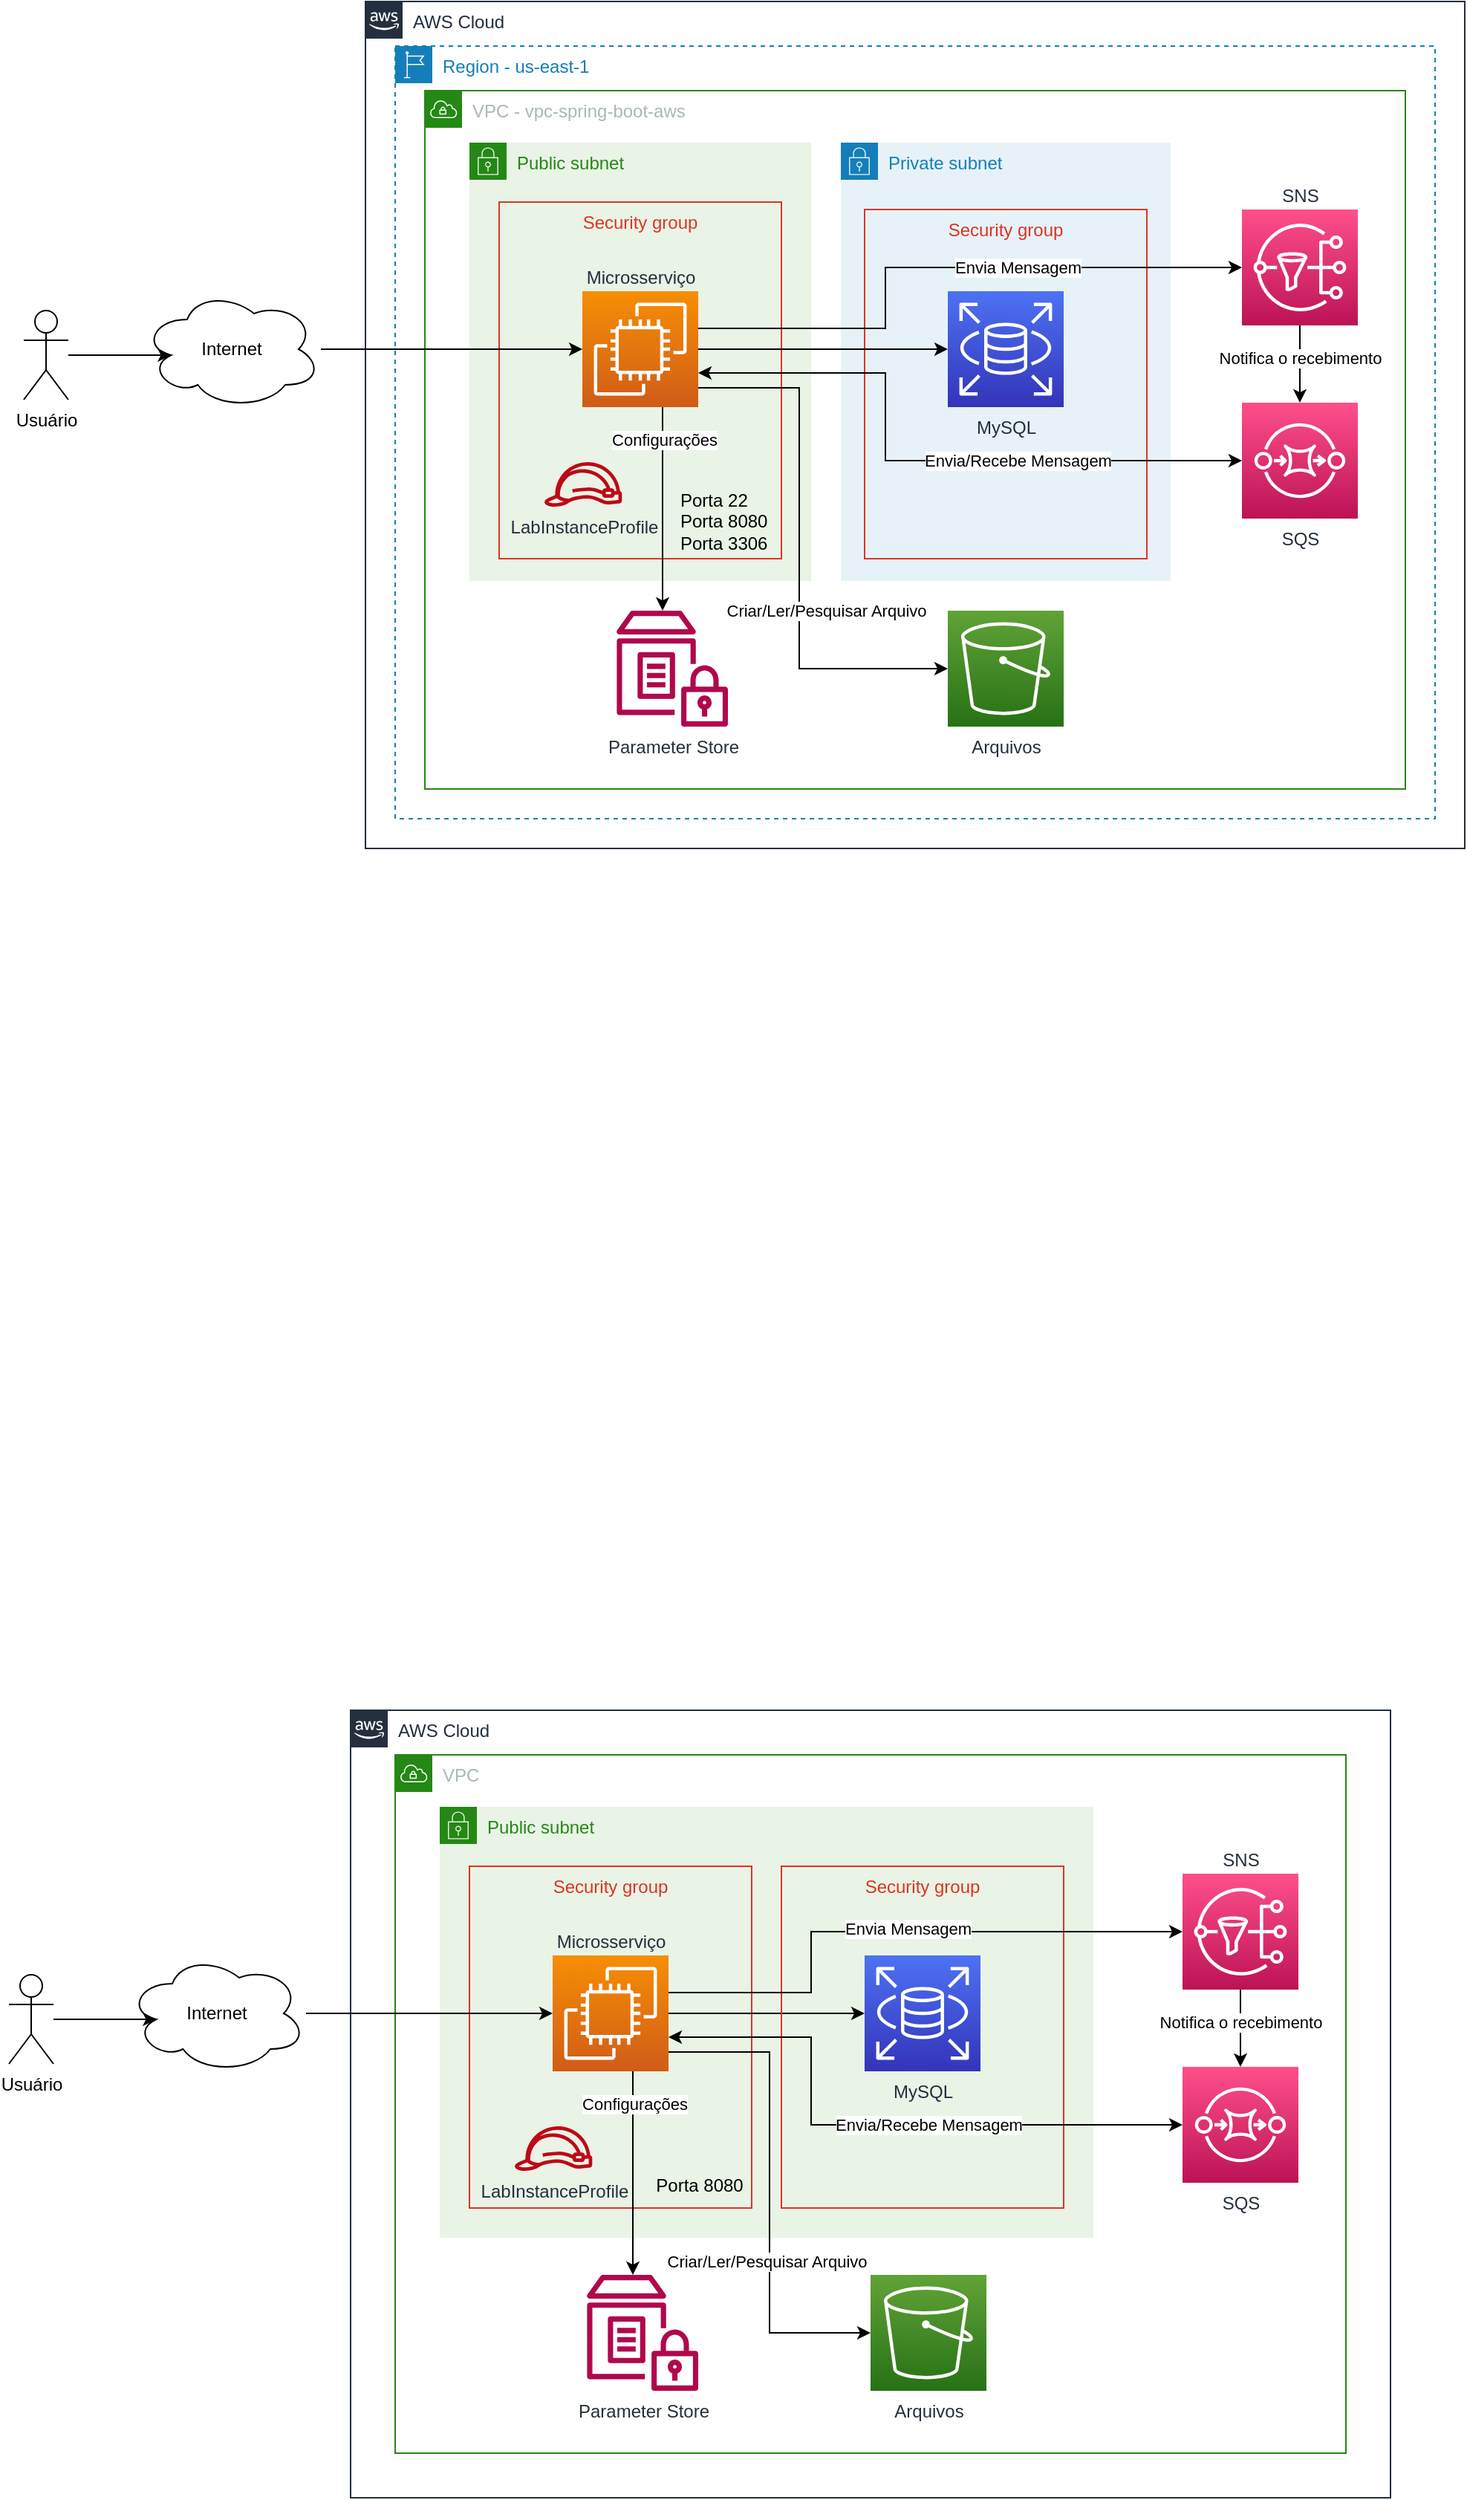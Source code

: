 <mxfile version="20.7.4" type="device"><diagram id="NojSB9YsHUgld7k8VoaS" name="Página-1"><mxGraphModel dx="2044" dy="1975" grid="1" gridSize="10" guides="1" tooltips="1" connect="1" arrows="1" fold="1" page="1" pageScale="1" pageWidth="827" pageHeight="1169" math="0" shadow="0"><root><mxCell id="0"/><mxCell id="1" parent="0"/><mxCell id="tvmYtzpyHxfjCvwNAI-o-1" value="AWS Cloud" style="points=[[0,0],[0.25,0],[0.5,0],[0.75,0],[1,0],[1,0.25],[1,0.5],[1,0.75],[1,1],[0.75,1],[0.5,1],[0.25,1],[0,1],[0,0.75],[0,0.5],[0,0.25]];outlineConnect=0;gradientColor=none;html=1;whiteSpace=wrap;fontSize=12;fontStyle=0;container=1;pointerEvents=0;collapsible=0;recursiveResize=0;shape=mxgraph.aws4.group;grIcon=mxgraph.aws4.group_aws_cloud_alt;strokeColor=#232F3E;fillColor=none;verticalAlign=top;align=left;spacingLeft=30;fontColor=#232F3E;dashed=0;" parent="1" vertex="1"><mxGeometry x="250" y="10" width="700" height="530" as="geometry"/></mxCell><mxCell id="tvmYtzpyHxfjCvwNAI-o-2" value="VPC" style="points=[[0,0],[0.25,0],[0.5,0],[0.75,0],[1,0],[1,0.25],[1,0.5],[1,0.75],[1,1],[0.75,1],[0.5,1],[0.25,1],[0,1],[0,0.75],[0,0.5],[0,0.25]];outlineConnect=0;gradientColor=none;html=1;whiteSpace=wrap;fontSize=12;fontStyle=0;container=1;pointerEvents=0;collapsible=0;recursiveResize=0;shape=mxgraph.aws4.group;grIcon=mxgraph.aws4.group_vpc;strokeColor=#248814;fillColor=none;verticalAlign=top;align=left;spacingLeft=30;fontColor=#AAB7B8;dashed=0;" parent="tvmYtzpyHxfjCvwNAI-o-1" vertex="1"><mxGeometry x="30" y="30" width="640" height="470" as="geometry"/></mxCell><mxCell id="tvmYtzpyHxfjCvwNAI-o-3" value="Public subnet" style="points=[[0,0],[0.25,0],[0.5,0],[0.75,0],[1,0],[1,0.25],[1,0.5],[1,0.75],[1,1],[0.75,1],[0.5,1],[0.25,1],[0,1],[0,0.75],[0,0.5],[0,0.25]];outlineConnect=0;gradientColor=none;html=1;whiteSpace=wrap;fontSize=12;fontStyle=0;container=1;pointerEvents=0;collapsible=0;recursiveResize=0;shape=mxgraph.aws4.group;grIcon=mxgraph.aws4.group_security_group;grStroke=0;strokeColor=#248814;fillColor=#E9F3E6;verticalAlign=top;align=left;spacingLeft=30;fontColor=#248814;dashed=0;" parent="tvmYtzpyHxfjCvwNAI-o-2" vertex="1"><mxGeometry x="30" y="35" width="440" height="290" as="geometry"/></mxCell><mxCell id="tvmYtzpyHxfjCvwNAI-o-4" value="Security group" style="fillColor=none;strokeColor=#DD3522;verticalAlign=top;fontStyle=0;fontColor=#DD3522;" parent="tvmYtzpyHxfjCvwNAI-o-3" vertex="1"><mxGeometry x="20" y="40" width="190" height="230" as="geometry"/></mxCell><mxCell id="tvmYtzpyHxfjCvwNAI-o-12" style="edgeStyle=orthogonalEdgeStyle;rounded=0;orthogonalLoop=1;jettySize=auto;html=1;" parent="tvmYtzpyHxfjCvwNAI-o-3" source="tvmYtzpyHxfjCvwNAI-o-5" target="tvmYtzpyHxfjCvwNAI-o-11" edge="1"><mxGeometry relative="1" as="geometry"/></mxCell><mxCell id="tvmYtzpyHxfjCvwNAI-o-5" value="Microsserviço" style="sketch=0;points=[[0,0,0],[0.25,0,0],[0.5,0,0],[0.75,0,0],[1,0,0],[0,1,0],[0.25,1,0],[0.5,1,0],[0.75,1,0],[1,1,0],[0,0.25,0],[0,0.5,0],[0,0.75,0],[1,0.25,0],[1,0.5,0],[1,0.75,0]];outlineConnect=0;fontColor=#232F3E;gradientColor=#F78E04;gradientDirection=north;fillColor=#D05C17;strokeColor=#ffffff;dashed=0;verticalLabelPosition=top;verticalAlign=bottom;align=center;html=1;fontSize=12;fontStyle=0;aspect=fixed;shape=mxgraph.aws4.resourceIcon;resIcon=mxgraph.aws4.ec2;labelPosition=center;" parent="tvmYtzpyHxfjCvwNAI-o-3" vertex="1"><mxGeometry x="76" y="100" width="78" height="78" as="geometry"/></mxCell><mxCell id="tvmYtzpyHxfjCvwNAI-o-7" value="Porta 8080" style="text;html=1;strokeColor=none;fillColor=none;align=center;verticalAlign=middle;whiteSpace=wrap;rounded=0;" parent="tvmYtzpyHxfjCvwNAI-o-3" vertex="1"><mxGeometry x="140" y="240" width="70" height="30" as="geometry"/></mxCell><mxCell id="tvmYtzpyHxfjCvwNAI-o-10" value="Security group" style="fillColor=none;strokeColor=#DD3522;verticalAlign=top;fontStyle=0;fontColor=#DD3522;" parent="tvmYtzpyHxfjCvwNAI-o-3" vertex="1"><mxGeometry x="230" y="40" width="190" height="230" as="geometry"/></mxCell><mxCell id="tvmYtzpyHxfjCvwNAI-o-11" value="MySQL" style="sketch=0;points=[[0,0,0],[0.25,0,0],[0.5,0,0],[0.75,0,0],[1,0,0],[0,1,0],[0.25,1,0],[0.5,1,0],[0.75,1,0],[1,1,0],[0,0.25,0],[0,0.5,0],[0,0.75,0],[1,0.25,0],[1,0.5,0],[1,0.75,0]];outlineConnect=0;fontColor=#232F3E;gradientColor=#4D72F3;gradientDirection=north;fillColor=#3334B9;strokeColor=#ffffff;dashed=0;verticalLabelPosition=bottom;verticalAlign=top;align=center;html=1;fontSize=12;fontStyle=0;aspect=fixed;shape=mxgraph.aws4.resourceIcon;resIcon=mxgraph.aws4.rds;" parent="tvmYtzpyHxfjCvwNAI-o-3" vertex="1"><mxGeometry x="286" y="100" width="78" height="78" as="geometry"/></mxCell><mxCell id="tvmYtzpyHxfjCvwNAI-o-13" value="LabInstanceProfile" style="sketch=0;outlineConnect=0;fontColor=#232F3E;gradientColor=none;fillColor=#BF0816;strokeColor=none;dashed=0;verticalLabelPosition=bottom;verticalAlign=top;align=center;html=1;fontSize=12;fontStyle=0;aspect=fixed;pointerEvents=1;shape=mxgraph.aws4.role;" parent="tvmYtzpyHxfjCvwNAI-o-3" vertex="1"><mxGeometry x="50" y="215" width="53.18" height="30" as="geometry"/></mxCell><mxCell id="tvmYtzpyHxfjCvwNAI-o-8" value="Parameter Store" style="sketch=0;outlineConnect=0;fontColor=#232F3E;gradientColor=none;fillColor=#B0084D;strokeColor=none;dashed=0;verticalLabelPosition=bottom;verticalAlign=top;align=center;html=1;fontSize=12;fontStyle=0;aspect=fixed;pointerEvents=1;shape=mxgraph.aws4.parameter_store;" parent="tvmYtzpyHxfjCvwNAI-o-2" vertex="1"><mxGeometry x="129" y="350" width="75" height="78" as="geometry"/></mxCell><mxCell id="tvmYtzpyHxfjCvwNAI-o-9" value="Arquivos" style="sketch=0;points=[[0,0,0],[0.25,0,0],[0.5,0,0],[0.75,0,0],[1,0,0],[0,1,0],[0.25,1,0],[0.5,1,0],[0.75,1,0],[1,1,0],[0,0.25,0],[0,0.5,0],[0,0.75,0],[1,0.25,0],[1,0.5,0],[1,0.75,0]];outlineConnect=0;fontColor=#232F3E;gradientColor=#60A337;gradientDirection=north;fillColor=#277116;strokeColor=#ffffff;dashed=0;verticalLabelPosition=bottom;verticalAlign=top;align=center;html=1;fontSize=12;fontStyle=0;aspect=fixed;shape=mxgraph.aws4.resourceIcon;resIcon=mxgraph.aws4.s3;" parent="tvmYtzpyHxfjCvwNAI-o-2" vertex="1"><mxGeometry x="320" y="350" width="78" height="78" as="geometry"/></mxCell><mxCell id="tvmYtzpyHxfjCvwNAI-o-26" style="edgeStyle=orthogonalEdgeStyle;rounded=0;orthogonalLoop=1;jettySize=auto;html=1;entryX=0.5;entryY=0;entryDx=0;entryDy=0;entryPerimeter=0;" parent="tvmYtzpyHxfjCvwNAI-o-2" source="tvmYtzpyHxfjCvwNAI-o-19" target="tvmYtzpyHxfjCvwNAI-o-20" edge="1"><mxGeometry relative="1" as="geometry"/></mxCell><mxCell id="tvmYtzpyHxfjCvwNAI-o-31" value="Notifica o recebimento" style="edgeLabel;html=1;align=center;verticalAlign=middle;resizable=0;points=[];" parent="tvmYtzpyHxfjCvwNAI-o-26" vertex="1" connectable="0"><mxGeometry x="-0.154" relative="1" as="geometry"><mxPoint as="offset"/></mxGeometry></mxCell><mxCell id="tvmYtzpyHxfjCvwNAI-o-19" value="SNS" style="sketch=0;points=[[0,0,0],[0.25,0,0],[0.5,0,0],[0.75,0,0],[1,0,0],[0,1,0],[0.25,1,0],[0.5,1,0],[0.75,1,0],[1,1,0],[0,0.25,0],[0,0.5,0],[0,0.75,0],[1,0.25,0],[1,0.5,0],[1,0.75,0]];outlineConnect=0;fontColor=#232F3E;gradientColor=#FF4F8B;gradientDirection=north;fillColor=#BC1356;strokeColor=#ffffff;dashed=0;verticalLabelPosition=top;verticalAlign=bottom;align=center;html=1;fontSize=12;fontStyle=0;aspect=fixed;shape=mxgraph.aws4.resourceIcon;resIcon=mxgraph.aws4.sns;labelPosition=center;" parent="tvmYtzpyHxfjCvwNAI-o-2" vertex="1"><mxGeometry x="530" y="80" width="78" height="78" as="geometry"/></mxCell><mxCell id="tvmYtzpyHxfjCvwNAI-o-20" value="SQS" style="sketch=0;points=[[0,0,0],[0.25,0,0],[0.5,0,0],[0.75,0,0],[1,0,0],[0,1,0],[0.25,1,0],[0.5,1,0],[0.75,1,0],[1,1,0],[0,0.25,0],[0,0.5,0],[0,0.75,0],[1,0.25,0],[1,0.5,0],[1,0.75,0]];outlineConnect=0;fontColor=#232F3E;gradientColor=#FF4F8B;gradientDirection=north;fillColor=#BC1356;strokeColor=#ffffff;dashed=0;verticalLabelPosition=bottom;verticalAlign=top;align=center;html=1;fontSize=12;fontStyle=0;aspect=fixed;shape=mxgraph.aws4.resourceIcon;resIcon=mxgraph.aws4.sqs;" parent="tvmYtzpyHxfjCvwNAI-o-2" vertex="1"><mxGeometry x="530" y="210" width="78" height="78" as="geometry"/></mxCell><mxCell id="tvmYtzpyHxfjCvwNAI-o-23" style="edgeStyle=orthogonalEdgeStyle;rounded=0;orthogonalLoop=1;jettySize=auto;html=1;" parent="tvmYtzpyHxfjCvwNAI-o-2" source="tvmYtzpyHxfjCvwNAI-o-5" target="tvmYtzpyHxfjCvwNAI-o-8" edge="1"><mxGeometry relative="1" as="geometry"><Array as="points"><mxPoint x="160" y="310"/><mxPoint x="160" y="310"/></Array></mxGeometry></mxCell><mxCell id="tvmYtzpyHxfjCvwNAI-o-32" value="Configurações" style="edgeLabel;html=1;align=center;verticalAlign=middle;resizable=0;points=[];" parent="tvmYtzpyHxfjCvwNAI-o-23" vertex="1" connectable="0"><mxGeometry x="-0.683" y="1" relative="1" as="geometry"><mxPoint as="offset"/></mxGeometry></mxCell><mxCell id="tvmYtzpyHxfjCvwNAI-o-24" style="edgeStyle=orthogonalEdgeStyle;rounded=0;orthogonalLoop=1;jettySize=auto;html=1;entryX=0;entryY=0.5;entryDx=0;entryDy=0;entryPerimeter=0;" parent="tvmYtzpyHxfjCvwNAI-o-2" source="tvmYtzpyHxfjCvwNAI-o-5" target="tvmYtzpyHxfjCvwNAI-o-9" edge="1"><mxGeometry relative="1" as="geometry"><Array as="points"><mxPoint x="252" y="200"/><mxPoint x="252" y="389"/></Array></mxGeometry></mxCell><mxCell id="tvmYtzpyHxfjCvwNAI-o-30" value="Criar/Ler/Pesquisar Arquivo" style="edgeLabel;html=1;align=center;verticalAlign=middle;resizable=0;points=[];" parent="tvmYtzpyHxfjCvwNAI-o-24" vertex="1" connectable="0"><mxGeometry x="0.295" y="2" relative="1" as="geometry"><mxPoint x="-4" y="-2" as="offset"/></mxGeometry></mxCell><mxCell id="tvmYtzpyHxfjCvwNAI-o-25" style="edgeStyle=orthogonalEdgeStyle;rounded=0;orthogonalLoop=1;jettySize=auto;html=1;" parent="tvmYtzpyHxfjCvwNAI-o-2" source="tvmYtzpyHxfjCvwNAI-o-5" target="tvmYtzpyHxfjCvwNAI-o-19" edge="1"><mxGeometry relative="1" as="geometry"><Array as="points"><mxPoint x="280" y="160"/><mxPoint x="280" y="119"/></Array></mxGeometry></mxCell><mxCell id="tvmYtzpyHxfjCvwNAI-o-28" value="Envia Mensagem" style="edgeLabel;html=1;align=center;verticalAlign=middle;resizable=0;points=[];" parent="tvmYtzpyHxfjCvwNAI-o-25" vertex="1" connectable="0"><mxGeometry x="0.044" y="2" relative="1" as="geometry"><mxPoint as="offset"/></mxGeometry></mxCell><mxCell id="tvmYtzpyHxfjCvwNAI-o-27" style="edgeStyle=orthogonalEdgeStyle;rounded=0;orthogonalLoop=1;jettySize=auto;html=1;entryX=0;entryY=0.5;entryDx=0;entryDy=0;entryPerimeter=0;startArrow=classic;startFill=1;" parent="tvmYtzpyHxfjCvwNAI-o-2" source="tvmYtzpyHxfjCvwNAI-o-5" target="tvmYtzpyHxfjCvwNAI-o-20" edge="1"><mxGeometry relative="1" as="geometry"><Array as="points"><mxPoint x="280" y="190"/><mxPoint x="280" y="249"/></Array></mxGeometry></mxCell><mxCell id="tvmYtzpyHxfjCvwNAI-o-29" value="Envia/Recebe Mensagem" style="edgeLabel;html=1;align=center;verticalAlign=middle;resizable=0;points=[];" parent="tvmYtzpyHxfjCvwNAI-o-27" vertex="1" connectable="0"><mxGeometry x="0.042" relative="1" as="geometry"><mxPoint x="23" as="offset"/></mxGeometry></mxCell><mxCell id="tvmYtzpyHxfjCvwNAI-o-15" style="edgeStyle=orthogonalEdgeStyle;rounded=0;orthogonalLoop=1;jettySize=auto;html=1;" parent="1" source="tvmYtzpyHxfjCvwNAI-o-14" target="tvmYtzpyHxfjCvwNAI-o-5" edge="1"><mxGeometry relative="1" as="geometry"/></mxCell><mxCell id="tvmYtzpyHxfjCvwNAI-o-14" value="Internet" style="ellipse;shape=cloud;whiteSpace=wrap;html=1;" parent="1" vertex="1"><mxGeometry x="100" y="174" width="120" height="80" as="geometry"/></mxCell><mxCell id="tvmYtzpyHxfjCvwNAI-o-17" style="edgeStyle=orthogonalEdgeStyle;rounded=0;orthogonalLoop=1;jettySize=auto;html=1;entryX=0.16;entryY=0.55;entryDx=0;entryDy=0;entryPerimeter=0;" parent="1" source="tvmYtzpyHxfjCvwNAI-o-16" target="tvmYtzpyHxfjCvwNAI-o-14" edge="1"><mxGeometry relative="1" as="geometry"/></mxCell><mxCell id="tvmYtzpyHxfjCvwNAI-o-16" value="Usuário" style="shape=umlActor;verticalLabelPosition=bottom;verticalAlign=top;html=1;outlineConnect=0;" parent="1" vertex="1"><mxGeometry x="20" y="188" width="30" height="60" as="geometry"/></mxCell><mxCell id="U0Q4TyD0jJcMwIrQmPvk-1" value="AWS Cloud" style="points=[[0,0],[0.25,0],[0.5,0],[0.75,0],[1,0],[1,0.25],[1,0.5],[1,0.75],[1,1],[0.75,1],[0.5,1],[0.25,1],[0,1],[0,0.75],[0,0.5],[0,0.25]];outlineConnect=0;gradientColor=none;html=1;whiteSpace=wrap;fontSize=12;fontStyle=0;container=1;pointerEvents=0;collapsible=0;recursiveResize=0;shape=mxgraph.aws4.group;grIcon=mxgraph.aws4.group_aws_cloud_alt;strokeColor=#232F3E;fillColor=none;verticalAlign=top;align=left;spacingLeft=30;fontColor=#232F3E;dashed=0;" vertex="1" parent="1"><mxGeometry x="260" y="-1140" width="740" height="570" as="geometry"/></mxCell><mxCell id="U0Q4TyD0jJcMwIrQmPvk-2" value="Region - us-east-1" style="points=[[0,0],[0.25,0],[0.5,0],[0.75,0],[1,0],[1,0.25],[1,0.5],[1,0.75],[1,1],[0.75,1],[0.5,1],[0.25,1],[0,1],[0,0.75],[0,0.5],[0,0.25]];outlineConnect=0;gradientColor=none;html=1;whiteSpace=wrap;fontSize=12;fontStyle=0;container=1;pointerEvents=0;collapsible=0;recursiveResize=0;shape=mxgraph.aws4.group;grIcon=mxgraph.aws4.group_region;strokeColor=#147EBA;fillColor=none;verticalAlign=top;align=left;spacingLeft=30;fontColor=#147EBA;dashed=1;" vertex="1" parent="U0Q4TyD0jJcMwIrQmPvk-1"><mxGeometry x="20" y="30" width="700" height="520" as="geometry"/></mxCell><mxCell id="U0Q4TyD0jJcMwIrQmPvk-3" value="VPC - vpc-spring-boot-aws" style="points=[[0,0],[0.25,0],[0.5,0],[0.75,0],[1,0],[1,0.25],[1,0.5],[1,0.75],[1,1],[0.75,1],[0.5,1],[0.25,1],[0,1],[0,0.75],[0,0.5],[0,0.25]];outlineConnect=0;gradientColor=none;html=1;whiteSpace=wrap;fontSize=12;fontStyle=0;container=1;pointerEvents=0;collapsible=0;recursiveResize=0;shape=mxgraph.aws4.group;grIcon=mxgraph.aws4.group_vpc;strokeColor=#248814;fillColor=none;verticalAlign=top;align=left;spacingLeft=30;fontColor=#AAB7B8;dashed=0;" vertex="1" parent="U0Q4TyD0jJcMwIrQmPvk-2"><mxGeometry x="20" y="30" width="660" height="470" as="geometry"/></mxCell><mxCell id="U0Q4TyD0jJcMwIrQmPvk-4" value="Public subnet" style="points=[[0,0],[0.25,0],[0.5,0],[0.75,0],[1,0],[1,0.25],[1,0.5],[1,0.75],[1,1],[0.75,1],[0.5,1],[0.25,1],[0,1],[0,0.75],[0,0.5],[0,0.25]];outlineConnect=0;gradientColor=none;html=1;whiteSpace=wrap;fontSize=12;fontStyle=0;container=1;pointerEvents=0;collapsible=0;recursiveResize=0;shape=mxgraph.aws4.group;grIcon=mxgraph.aws4.group_security_group;grStroke=0;strokeColor=#248814;fillColor=#E9F3E6;verticalAlign=top;align=left;spacingLeft=30;fontColor=#248814;dashed=0;" vertex="1" parent="U0Q4TyD0jJcMwIrQmPvk-3"><mxGeometry x="30" y="35" width="230" height="295" as="geometry"/></mxCell><mxCell id="U0Q4TyD0jJcMwIrQmPvk-5" value="Security group" style="fillColor=none;strokeColor=#DD3522;verticalAlign=top;fontStyle=0;fontColor=#DD3522;" vertex="1" parent="U0Q4TyD0jJcMwIrQmPvk-4"><mxGeometry x="20" y="40" width="190" height="240" as="geometry"/></mxCell><mxCell id="U0Q4TyD0jJcMwIrQmPvk-6" value="Microsserviço" style="sketch=0;points=[[0,0,0],[0.25,0,0],[0.5,0,0],[0.75,0,0],[1,0,0],[0,1,0],[0.25,1,0],[0.5,1,0],[0.75,1,0],[1,1,0],[0,0.25,0],[0,0.5,0],[0,0.75,0],[1,0.25,0],[1,0.5,0],[1,0.75,0]];outlineConnect=0;fontColor=#232F3E;gradientColor=#F78E04;gradientDirection=north;fillColor=#D05C17;strokeColor=#ffffff;dashed=0;verticalLabelPosition=top;verticalAlign=bottom;align=center;html=1;fontSize=12;fontStyle=0;aspect=fixed;shape=mxgraph.aws4.resourceIcon;resIcon=mxgraph.aws4.ec2;labelPosition=center;" vertex="1" parent="U0Q4TyD0jJcMwIrQmPvk-4"><mxGeometry x="76" y="100" width="78" height="78" as="geometry"/></mxCell><mxCell id="U0Q4TyD0jJcMwIrQmPvk-7" value="LabInstanceProfile" style="sketch=0;outlineConnect=0;fontColor=#232F3E;gradientColor=none;fillColor=#BF0816;strokeColor=none;dashed=0;verticalLabelPosition=bottom;verticalAlign=top;align=center;html=1;fontSize=12;fontStyle=0;aspect=fixed;pointerEvents=1;shape=mxgraph.aws4.role;" vertex="1" parent="U0Q4TyD0jJcMwIrQmPvk-4"><mxGeometry x="50" y="215" width="53.18" height="30" as="geometry"/></mxCell><mxCell id="U0Q4TyD0jJcMwIrQmPvk-8" value="Porta 22&lt;br&gt;Porta 8080&lt;br&gt;Porta 3306" style="text;html=1;strokeColor=none;fillColor=none;align=left;verticalAlign=middle;whiteSpace=wrap;rounded=0;" vertex="1" parent="U0Q4TyD0jJcMwIrQmPvk-4"><mxGeometry x="140" y="230" width="70" height="50" as="geometry"/></mxCell><mxCell id="U0Q4TyD0jJcMwIrQmPvk-9" value="Parameter Store" style="sketch=0;outlineConnect=0;fontColor=#232F3E;gradientColor=none;fillColor=#B0084D;strokeColor=none;dashed=0;verticalLabelPosition=bottom;verticalAlign=top;align=center;html=1;fontSize=12;fontStyle=0;aspect=fixed;pointerEvents=1;shape=mxgraph.aws4.parameter_store;" vertex="1" parent="U0Q4TyD0jJcMwIrQmPvk-3"><mxGeometry x="129" y="350" width="75" height="78" as="geometry"/></mxCell><mxCell id="U0Q4TyD0jJcMwIrQmPvk-10" value="Arquivos" style="sketch=0;points=[[0,0,0],[0.25,0,0],[0.5,0,0],[0.75,0,0],[1,0,0],[0,1,0],[0.25,1,0],[0.5,1,0],[0.75,1,0],[1,1,0],[0,0.25,0],[0,0.5,0],[0,0.75,0],[1,0.25,0],[1,0.5,0],[1,0.75,0]];outlineConnect=0;fontColor=#232F3E;gradientColor=#60A337;gradientDirection=north;fillColor=#277116;strokeColor=#ffffff;dashed=0;verticalLabelPosition=bottom;verticalAlign=top;align=center;html=1;fontSize=12;fontStyle=0;aspect=fixed;shape=mxgraph.aws4.resourceIcon;resIcon=mxgraph.aws4.s3;" vertex="1" parent="U0Q4TyD0jJcMwIrQmPvk-3"><mxGeometry x="352" y="350" width="78" height="78" as="geometry"/></mxCell><mxCell id="U0Q4TyD0jJcMwIrQmPvk-11" style="edgeStyle=orthogonalEdgeStyle;rounded=0;orthogonalLoop=1;jettySize=auto;html=1;entryX=0.5;entryY=0;entryDx=0;entryDy=0;entryPerimeter=0;" edge="1" parent="U0Q4TyD0jJcMwIrQmPvk-3" source="U0Q4TyD0jJcMwIrQmPvk-13" target="U0Q4TyD0jJcMwIrQmPvk-14"><mxGeometry relative="1" as="geometry"/></mxCell><mxCell id="U0Q4TyD0jJcMwIrQmPvk-12" value="Notifica o recebimento" style="edgeLabel;html=1;align=center;verticalAlign=middle;resizable=0;points=[];" vertex="1" connectable="0" parent="U0Q4TyD0jJcMwIrQmPvk-11"><mxGeometry x="-0.154" relative="1" as="geometry"><mxPoint as="offset"/></mxGeometry></mxCell><mxCell id="U0Q4TyD0jJcMwIrQmPvk-13" value="SNS" style="sketch=0;points=[[0,0,0],[0.25,0,0],[0.5,0,0],[0.75,0,0],[1,0,0],[0,1,0],[0.25,1,0],[0.5,1,0],[0.75,1,0],[1,1,0],[0,0.25,0],[0,0.5,0],[0,0.75,0],[1,0.25,0],[1,0.5,0],[1,0.75,0]];outlineConnect=0;fontColor=#232F3E;gradientColor=#FF4F8B;gradientDirection=north;fillColor=#BC1356;strokeColor=#ffffff;dashed=0;verticalLabelPosition=top;verticalAlign=bottom;align=center;html=1;fontSize=12;fontStyle=0;aspect=fixed;shape=mxgraph.aws4.resourceIcon;resIcon=mxgraph.aws4.sns;labelPosition=center;" vertex="1" parent="U0Q4TyD0jJcMwIrQmPvk-3"><mxGeometry x="550" y="80" width="78" height="78" as="geometry"/></mxCell><mxCell id="U0Q4TyD0jJcMwIrQmPvk-14" value="SQS" style="sketch=0;points=[[0,0,0],[0.25,0,0],[0.5,0,0],[0.75,0,0],[1,0,0],[0,1,0],[0.25,1,0],[0.5,1,0],[0.75,1,0],[1,1,0],[0,0.25,0],[0,0.5,0],[0,0.75,0],[1,0.25,0],[1,0.5,0],[1,0.75,0]];outlineConnect=0;fontColor=#232F3E;gradientColor=#FF4F8B;gradientDirection=north;fillColor=#BC1356;strokeColor=#ffffff;dashed=0;verticalLabelPosition=bottom;verticalAlign=top;align=center;html=1;fontSize=12;fontStyle=0;aspect=fixed;shape=mxgraph.aws4.resourceIcon;resIcon=mxgraph.aws4.sqs;" vertex="1" parent="U0Q4TyD0jJcMwIrQmPvk-3"><mxGeometry x="550" y="210" width="78" height="78" as="geometry"/></mxCell><mxCell id="U0Q4TyD0jJcMwIrQmPvk-15" style="edgeStyle=orthogonalEdgeStyle;rounded=0;orthogonalLoop=1;jettySize=auto;html=1;" edge="1" parent="U0Q4TyD0jJcMwIrQmPvk-3" source="U0Q4TyD0jJcMwIrQmPvk-6" target="U0Q4TyD0jJcMwIrQmPvk-9"><mxGeometry relative="1" as="geometry"><Array as="points"><mxPoint x="160" y="310"/><mxPoint x="160" y="310"/></Array></mxGeometry></mxCell><mxCell id="U0Q4TyD0jJcMwIrQmPvk-16" value="Configurações" style="edgeLabel;html=1;align=center;verticalAlign=middle;resizable=0;points=[];" vertex="1" connectable="0" parent="U0Q4TyD0jJcMwIrQmPvk-15"><mxGeometry x="-0.683" y="1" relative="1" as="geometry"><mxPoint as="offset"/></mxGeometry></mxCell><mxCell id="U0Q4TyD0jJcMwIrQmPvk-17" style="edgeStyle=orthogonalEdgeStyle;rounded=0;orthogonalLoop=1;jettySize=auto;html=1;entryX=0;entryY=0.5;entryDx=0;entryDy=0;entryPerimeter=0;" edge="1" parent="U0Q4TyD0jJcMwIrQmPvk-3" source="U0Q4TyD0jJcMwIrQmPvk-6" target="U0Q4TyD0jJcMwIrQmPvk-10"><mxGeometry relative="1" as="geometry"><Array as="points"><mxPoint x="252" y="200"/><mxPoint x="252" y="389"/></Array></mxGeometry></mxCell><mxCell id="U0Q4TyD0jJcMwIrQmPvk-18" value="Criar/Ler/Pesquisar Arquivo" style="edgeLabel;html=1;align=center;verticalAlign=middle;resizable=0;points=[];" vertex="1" connectable="0" parent="U0Q4TyD0jJcMwIrQmPvk-17"><mxGeometry x="0.295" y="2" relative="1" as="geometry"><mxPoint x="16" y="-13" as="offset"/></mxGeometry></mxCell><mxCell id="U0Q4TyD0jJcMwIrQmPvk-19" value="Private subnet" style="points=[[0,0],[0.25,0],[0.5,0],[0.75,0],[1,0],[1,0.25],[1,0.5],[1,0.75],[1,1],[0.75,1],[0.5,1],[0.25,1],[0,1],[0,0.75],[0,0.5],[0,0.25]];outlineConnect=0;gradientColor=none;html=1;whiteSpace=wrap;fontSize=12;fontStyle=0;container=1;pointerEvents=0;collapsible=0;recursiveResize=0;shape=mxgraph.aws4.group;grIcon=mxgraph.aws4.group_security_group;grStroke=0;strokeColor=#147EBA;fillColor=#E6F2F8;verticalAlign=top;align=left;spacingLeft=30;fontColor=#147EBA;dashed=0;" vertex="1" parent="U0Q4TyD0jJcMwIrQmPvk-3"><mxGeometry x="280" y="35" width="222" height="295" as="geometry"/></mxCell><mxCell id="U0Q4TyD0jJcMwIrQmPvk-20" value="Security group" style="fillColor=none;strokeColor=#DD3522;verticalAlign=top;fontStyle=0;fontColor=#DD3522;" vertex="1" parent="U0Q4TyD0jJcMwIrQmPvk-19"><mxGeometry x="16" y="45" width="190" height="235" as="geometry"/></mxCell><mxCell id="U0Q4TyD0jJcMwIrQmPvk-21" value="MySQL" style="sketch=0;points=[[0,0,0],[0.25,0,0],[0.5,0,0],[0.75,0,0],[1,0,0],[0,1,0],[0.25,1,0],[0.5,1,0],[0.75,1,0],[1,1,0],[0,0.25,0],[0,0.5,0],[0,0.75,0],[1,0.25,0],[1,0.5,0],[1,0.75,0]];outlineConnect=0;fontColor=#232F3E;gradientColor=#4D72F3;gradientDirection=north;fillColor=#3334B9;strokeColor=#ffffff;dashed=0;verticalLabelPosition=bottom;verticalAlign=top;align=center;html=1;fontSize=12;fontStyle=0;aspect=fixed;shape=mxgraph.aws4.resourceIcon;resIcon=mxgraph.aws4.rds;" vertex="1" parent="U0Q4TyD0jJcMwIrQmPvk-19"><mxGeometry x="72" y="100" width="78" height="78" as="geometry"/></mxCell><mxCell id="U0Q4TyD0jJcMwIrQmPvk-22" style="edgeStyle=orthogonalEdgeStyle;rounded=0;orthogonalLoop=1;jettySize=auto;html=1;entryX=0;entryY=0.5;entryDx=0;entryDy=0;entryPerimeter=0;startArrow=classic;startFill=1;" edge="1" parent="U0Q4TyD0jJcMwIrQmPvk-3" source="U0Q4TyD0jJcMwIrQmPvk-6" target="U0Q4TyD0jJcMwIrQmPvk-14"><mxGeometry relative="1" as="geometry"><Array as="points"><mxPoint x="310" y="190"/><mxPoint x="310" y="249"/></Array></mxGeometry></mxCell><mxCell id="U0Q4TyD0jJcMwIrQmPvk-23" value="Envia/Recebe Mensagem" style="edgeLabel;html=1;align=center;verticalAlign=middle;resizable=0;points=[];" vertex="1" connectable="0" parent="U0Q4TyD0jJcMwIrQmPvk-22"><mxGeometry x="0.042" relative="1" as="geometry"><mxPoint x="52" as="offset"/></mxGeometry></mxCell><mxCell id="U0Q4TyD0jJcMwIrQmPvk-24" style="edgeStyle=orthogonalEdgeStyle;rounded=0;orthogonalLoop=1;jettySize=auto;html=1;" edge="1" parent="U0Q4TyD0jJcMwIrQmPvk-3" source="U0Q4TyD0jJcMwIrQmPvk-6" target="U0Q4TyD0jJcMwIrQmPvk-13"><mxGeometry relative="1" as="geometry"><Array as="points"><mxPoint x="310" y="160"/><mxPoint x="310" y="119"/></Array></mxGeometry></mxCell><mxCell id="U0Q4TyD0jJcMwIrQmPvk-25" value="Envia Mensagem" style="edgeLabel;html=1;align=center;verticalAlign=middle;resizable=0;points=[];" vertex="1" connectable="0" parent="U0Q4TyD0jJcMwIrQmPvk-24"><mxGeometry x="0.044" y="2" relative="1" as="geometry"><mxPoint x="43" y="2" as="offset"/></mxGeometry></mxCell><mxCell id="U0Q4TyD0jJcMwIrQmPvk-26" style="edgeStyle=orthogonalEdgeStyle;rounded=0;orthogonalLoop=1;jettySize=auto;html=1;" edge="1" parent="U0Q4TyD0jJcMwIrQmPvk-3" source="U0Q4TyD0jJcMwIrQmPvk-6" target="U0Q4TyD0jJcMwIrQmPvk-21"><mxGeometry relative="1" as="geometry"/></mxCell><mxCell id="U0Q4TyD0jJcMwIrQmPvk-27" style="edgeStyle=orthogonalEdgeStyle;rounded=0;orthogonalLoop=1;jettySize=auto;html=1;" edge="1" parent="1" source="U0Q4TyD0jJcMwIrQmPvk-28" target="U0Q4TyD0jJcMwIrQmPvk-6"><mxGeometry relative="1" as="geometry"/></mxCell><mxCell id="U0Q4TyD0jJcMwIrQmPvk-28" value="Internet" style="ellipse;shape=cloud;whiteSpace=wrap;html=1;" vertex="1" parent="1"><mxGeometry x="110" y="-946" width="120" height="80" as="geometry"/></mxCell><mxCell id="U0Q4TyD0jJcMwIrQmPvk-29" style="edgeStyle=orthogonalEdgeStyle;rounded=0;orthogonalLoop=1;jettySize=auto;html=1;entryX=0.16;entryY=0.55;entryDx=0;entryDy=0;entryPerimeter=0;" edge="1" parent="1" source="U0Q4TyD0jJcMwIrQmPvk-30" target="U0Q4TyD0jJcMwIrQmPvk-28"><mxGeometry relative="1" as="geometry"/></mxCell><mxCell id="U0Q4TyD0jJcMwIrQmPvk-30" value="Usuário" style="shape=umlActor;verticalLabelPosition=bottom;verticalAlign=top;html=1;outlineConnect=0;" vertex="1" parent="1"><mxGeometry x="30" y="-932" width="30" height="60" as="geometry"/></mxCell></root></mxGraphModel></diagram></mxfile>
